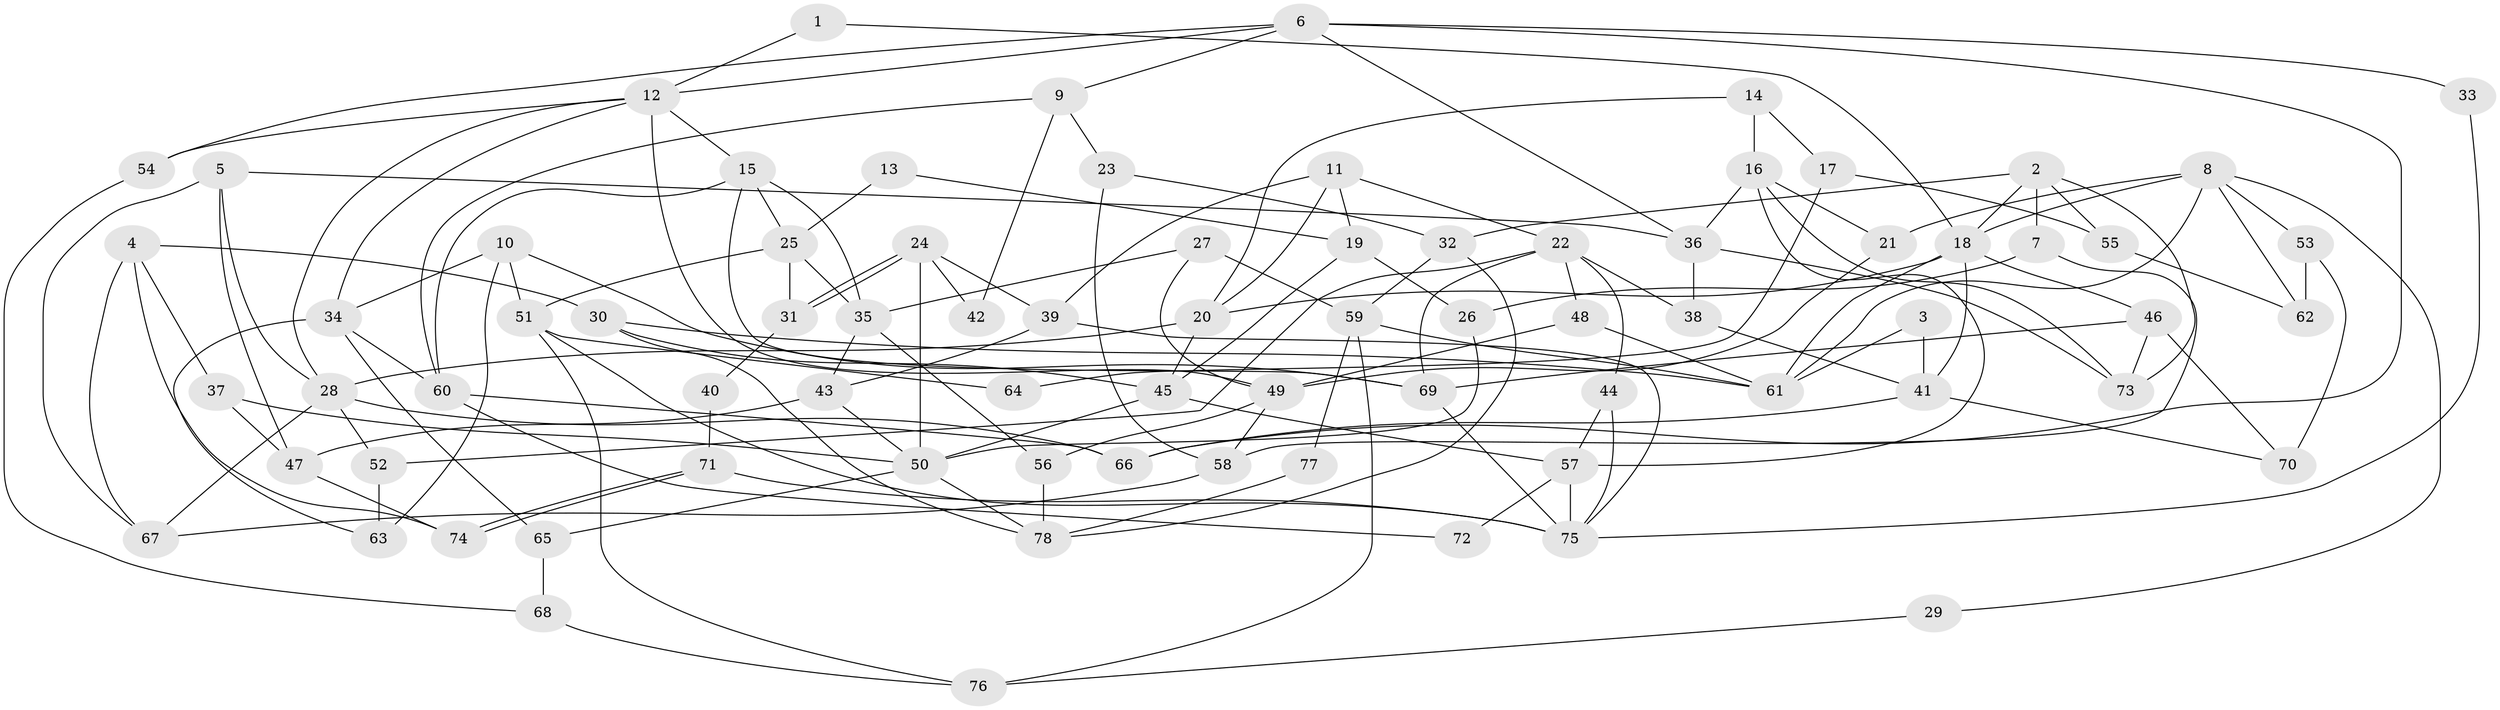 // coarse degree distribution, {2: 0.061224489795918366, 6: 0.16326530612244897, 4: 0.22448979591836735, 5: 0.20408163265306123, 3: 0.14285714285714285, 7: 0.10204081632653061, 8: 0.061224489795918366, 9: 0.04081632653061224}
// Generated by graph-tools (version 1.1) at 2025/41/03/06/25 10:41:53]
// undirected, 78 vertices, 156 edges
graph export_dot {
graph [start="1"]
  node [color=gray90,style=filled];
  1;
  2;
  3;
  4;
  5;
  6;
  7;
  8;
  9;
  10;
  11;
  12;
  13;
  14;
  15;
  16;
  17;
  18;
  19;
  20;
  21;
  22;
  23;
  24;
  25;
  26;
  27;
  28;
  29;
  30;
  31;
  32;
  33;
  34;
  35;
  36;
  37;
  38;
  39;
  40;
  41;
  42;
  43;
  44;
  45;
  46;
  47;
  48;
  49;
  50;
  51;
  52;
  53;
  54;
  55;
  56;
  57;
  58;
  59;
  60;
  61;
  62;
  63;
  64;
  65;
  66;
  67;
  68;
  69;
  70;
  71;
  72;
  73;
  74;
  75;
  76;
  77;
  78;
  1 -- 18;
  1 -- 12;
  2 -- 73;
  2 -- 18;
  2 -- 7;
  2 -- 32;
  2 -- 55;
  3 -- 61;
  3 -- 41;
  4 -- 67;
  4 -- 30;
  4 -- 37;
  4 -- 74;
  5 -- 28;
  5 -- 47;
  5 -- 36;
  5 -- 67;
  6 -- 66;
  6 -- 36;
  6 -- 9;
  6 -- 12;
  6 -- 33;
  6 -- 54;
  7 -- 58;
  7 -- 26;
  8 -- 61;
  8 -- 18;
  8 -- 21;
  8 -- 29;
  8 -- 53;
  8 -- 62;
  9 -- 60;
  9 -- 23;
  9 -- 42;
  10 -- 51;
  10 -- 34;
  10 -- 63;
  10 -- 69;
  11 -- 19;
  11 -- 39;
  11 -- 20;
  11 -- 22;
  12 -- 28;
  12 -- 15;
  12 -- 34;
  12 -- 49;
  12 -- 54;
  13 -- 19;
  13 -- 25;
  14 -- 20;
  14 -- 16;
  14 -- 17;
  15 -- 60;
  15 -- 25;
  15 -- 35;
  15 -- 69;
  16 -- 36;
  16 -- 57;
  16 -- 21;
  16 -- 73;
  17 -- 55;
  17 -- 64;
  18 -- 20;
  18 -- 61;
  18 -- 41;
  18 -- 46;
  19 -- 26;
  19 -- 45;
  20 -- 28;
  20 -- 45;
  21 -- 49;
  22 -- 69;
  22 -- 38;
  22 -- 44;
  22 -- 48;
  22 -- 52;
  23 -- 32;
  23 -- 58;
  24 -- 31;
  24 -- 31;
  24 -- 50;
  24 -- 39;
  24 -- 42;
  25 -- 35;
  25 -- 31;
  25 -- 51;
  26 -- 50;
  27 -- 49;
  27 -- 59;
  27 -- 35;
  28 -- 67;
  28 -- 52;
  28 -- 66;
  29 -- 76;
  30 -- 78;
  30 -- 45;
  30 -- 61;
  31 -- 40;
  32 -- 78;
  32 -- 59;
  33 -- 75;
  34 -- 65;
  34 -- 60;
  34 -- 63;
  35 -- 43;
  35 -- 56;
  36 -- 73;
  36 -- 38;
  37 -- 50;
  37 -- 47;
  38 -- 41;
  39 -- 43;
  39 -- 75;
  40 -- 71;
  41 -- 66;
  41 -- 70;
  43 -- 47;
  43 -- 50;
  44 -- 75;
  44 -- 57;
  45 -- 57;
  45 -- 50;
  46 -- 69;
  46 -- 70;
  46 -- 73;
  47 -- 74;
  48 -- 49;
  48 -- 61;
  49 -- 56;
  49 -- 58;
  50 -- 65;
  50 -- 78;
  51 -- 75;
  51 -- 64;
  51 -- 76;
  52 -- 63;
  53 -- 70;
  53 -- 62;
  54 -- 68;
  55 -- 62;
  56 -- 78;
  57 -- 75;
  57 -- 72;
  58 -- 67;
  59 -- 61;
  59 -- 76;
  59 -- 77;
  60 -- 66;
  60 -- 72;
  65 -- 68;
  68 -- 76;
  69 -- 75;
  71 -- 75;
  71 -- 74;
  71 -- 74;
  77 -- 78;
}
